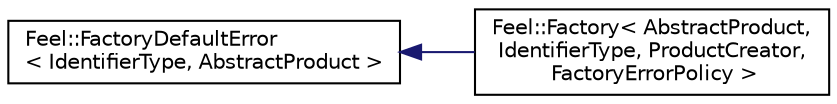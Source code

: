 digraph "Graphical Class Hierarchy"
{
 // LATEX_PDF_SIZE
  edge [fontname="Helvetica",fontsize="10",labelfontname="Helvetica",labelfontsize="10"];
  node [fontname="Helvetica",fontsize="10",shape=record];
  rankdir="LR";
  Node0 [label="Feel::FactoryDefaultError\l\< IdentifierType, AbstractProduct \>",height=0.2,width=0.4,color="black", fillcolor="white", style="filled",URL="$structFeel_1_1FactoryDefaultError.html",tooltip=" "];
  Node0 -> Node1 [dir="back",color="midnightblue",fontsize="10",style="solid",fontname="Helvetica"];
  Node1 [label="Feel::Factory\< AbstractProduct,\l IdentifierType, ProductCreator,\l FactoryErrorPolicy \>",height=0.2,width=0.4,color="black", fillcolor="white", style="filled",URL="$classFeel_1_1Factory.html",tooltip="Implements a generic object Factory."];
}
